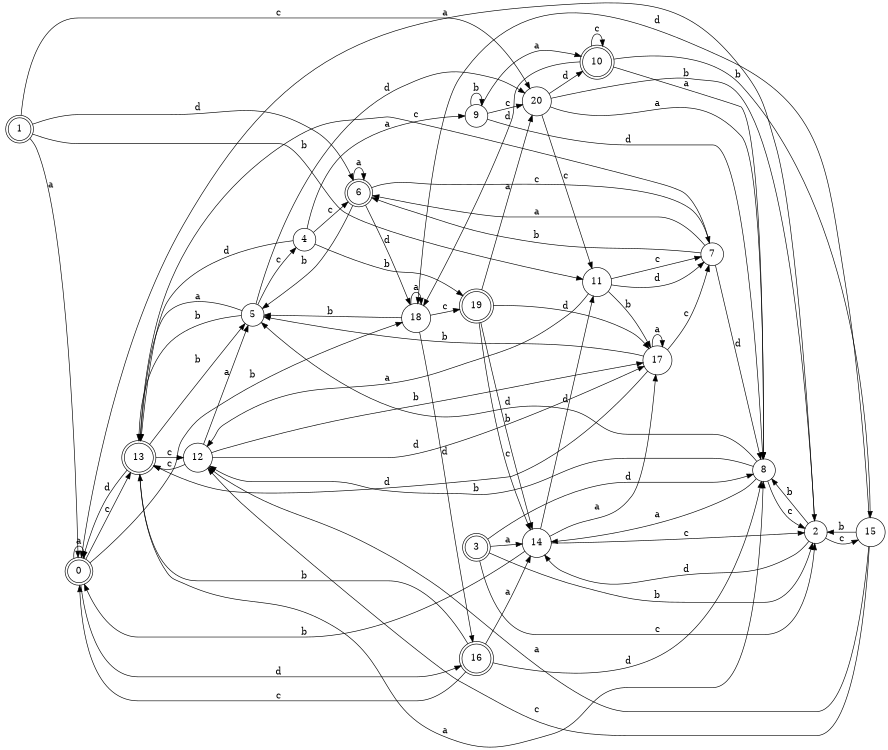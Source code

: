 digraph n17_8 {
__start0 [label="" shape="none"];

rankdir=LR;
size="8,5";

s0 [style="rounded,filled", color="black", fillcolor="white" shape="doublecircle", label="0"];
s1 [style="rounded,filled", color="black", fillcolor="white" shape="doublecircle", label="1"];
s2 [style="filled", color="black", fillcolor="white" shape="circle", label="2"];
s3 [style="rounded,filled", color="black", fillcolor="white" shape="doublecircle", label="3"];
s4 [style="filled", color="black", fillcolor="white" shape="circle", label="4"];
s5 [style="filled", color="black", fillcolor="white" shape="circle", label="5"];
s6 [style="rounded,filled", color="black", fillcolor="white" shape="doublecircle", label="6"];
s7 [style="filled", color="black", fillcolor="white" shape="circle", label="7"];
s8 [style="filled", color="black", fillcolor="white" shape="circle", label="8"];
s9 [style="filled", color="black", fillcolor="white" shape="circle", label="9"];
s10 [style="rounded,filled", color="black", fillcolor="white" shape="doublecircle", label="10"];
s11 [style="filled", color="black", fillcolor="white" shape="circle", label="11"];
s12 [style="filled", color="black", fillcolor="white" shape="circle", label="12"];
s13 [style="rounded,filled", color="black", fillcolor="white" shape="doublecircle", label="13"];
s14 [style="filled", color="black", fillcolor="white" shape="circle", label="14"];
s15 [style="filled", color="black", fillcolor="white" shape="circle", label="15"];
s16 [style="rounded,filled", color="black", fillcolor="white" shape="doublecircle", label="16"];
s17 [style="filled", color="black", fillcolor="white" shape="circle", label="17"];
s18 [style="filled", color="black", fillcolor="white" shape="circle", label="18"];
s19 [style="rounded,filled", color="black", fillcolor="white" shape="doublecircle", label="19"];
s20 [style="filled", color="black", fillcolor="white" shape="circle", label="20"];
s0 -> s0 [label="a"];
s0 -> s18 [label="b"];
s0 -> s13 [label="c"];
s0 -> s16 [label="d"];
s1 -> s0 [label="a"];
s1 -> s11 [label="b"];
s1 -> s20 [label="c"];
s1 -> s6 [label="d"];
s2 -> s0 [label="a"];
s2 -> s8 [label="b"];
s2 -> s15 [label="c"];
s2 -> s14 [label="d"];
s3 -> s14 [label="a"];
s3 -> s2 [label="b"];
s3 -> s2 [label="c"];
s3 -> s8 [label="d"];
s4 -> s9 [label="a"];
s4 -> s19 [label="b"];
s4 -> s6 [label="c"];
s4 -> s13 [label="d"];
s5 -> s13 [label="a"];
s5 -> s13 [label="b"];
s5 -> s4 [label="c"];
s5 -> s20 [label="d"];
s6 -> s6 [label="a"];
s6 -> s5 [label="b"];
s6 -> s7 [label="c"];
s6 -> s18 [label="d"];
s7 -> s6 [label="a"];
s7 -> s6 [label="b"];
s7 -> s13 [label="c"];
s7 -> s8 [label="d"];
s8 -> s14 [label="a"];
s8 -> s12 [label="b"];
s8 -> s2 [label="c"];
s8 -> s5 [label="d"];
s9 -> s10 [label="a"];
s9 -> s9 [label="b"];
s9 -> s20 [label="c"];
s9 -> s8 [label="d"];
s10 -> s8 [label="a"];
s10 -> s15 [label="b"];
s10 -> s10 [label="c"];
s10 -> s18 [label="d"];
s11 -> s12 [label="a"];
s11 -> s17 [label="b"];
s11 -> s7 [label="c"];
s11 -> s7 [label="d"];
s12 -> s5 [label="a"];
s12 -> s17 [label="b"];
s12 -> s13 [label="c"];
s12 -> s17 [label="d"];
s13 -> s8 [label="a"];
s13 -> s5 [label="b"];
s13 -> s12 [label="c"];
s13 -> s0 [label="d"];
s14 -> s17 [label="a"];
s14 -> s0 [label="b"];
s14 -> s2 [label="c"];
s14 -> s11 [label="d"];
s15 -> s12 [label="a"];
s15 -> s2 [label="b"];
s15 -> s12 [label="c"];
s15 -> s18 [label="d"];
s16 -> s14 [label="a"];
s16 -> s13 [label="b"];
s16 -> s0 [label="c"];
s16 -> s8 [label="d"];
s17 -> s17 [label="a"];
s17 -> s5 [label="b"];
s17 -> s7 [label="c"];
s17 -> s13 [label="d"];
s18 -> s18 [label="a"];
s18 -> s5 [label="b"];
s18 -> s19 [label="c"];
s18 -> s16 [label="d"];
s19 -> s20 [label="a"];
s19 -> s14 [label="b"];
s19 -> s14 [label="c"];
s19 -> s17 [label="d"];
s20 -> s8 [label="a"];
s20 -> s2 [label="b"];
s20 -> s11 [label="c"];
s20 -> s10 [label="d"];

}